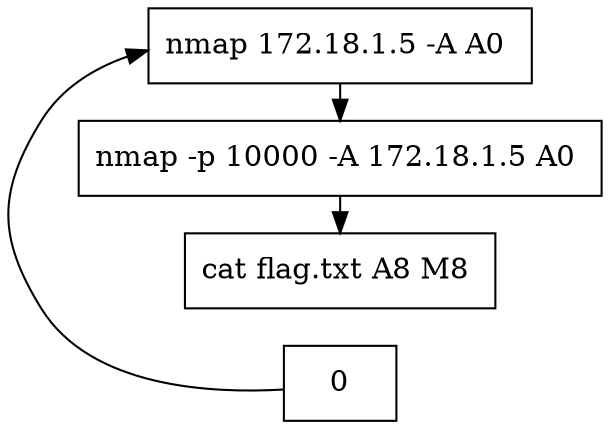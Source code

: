 // creating graph for user: 77
digraph {
	node [shape=box]
	4 [label="nmap 172.18.1.5 -A A0 "]
	15 [label="nmap -p 10000 -A 172.18.1.5 A0 "]
	224 [label="cat flag.txt A8 M8 "]
	0 -> 4 [constraint=false]
	4 -> 15 [constraint=false]
	15 -> 224 [constraint=false]
	rankdir=LR
}
